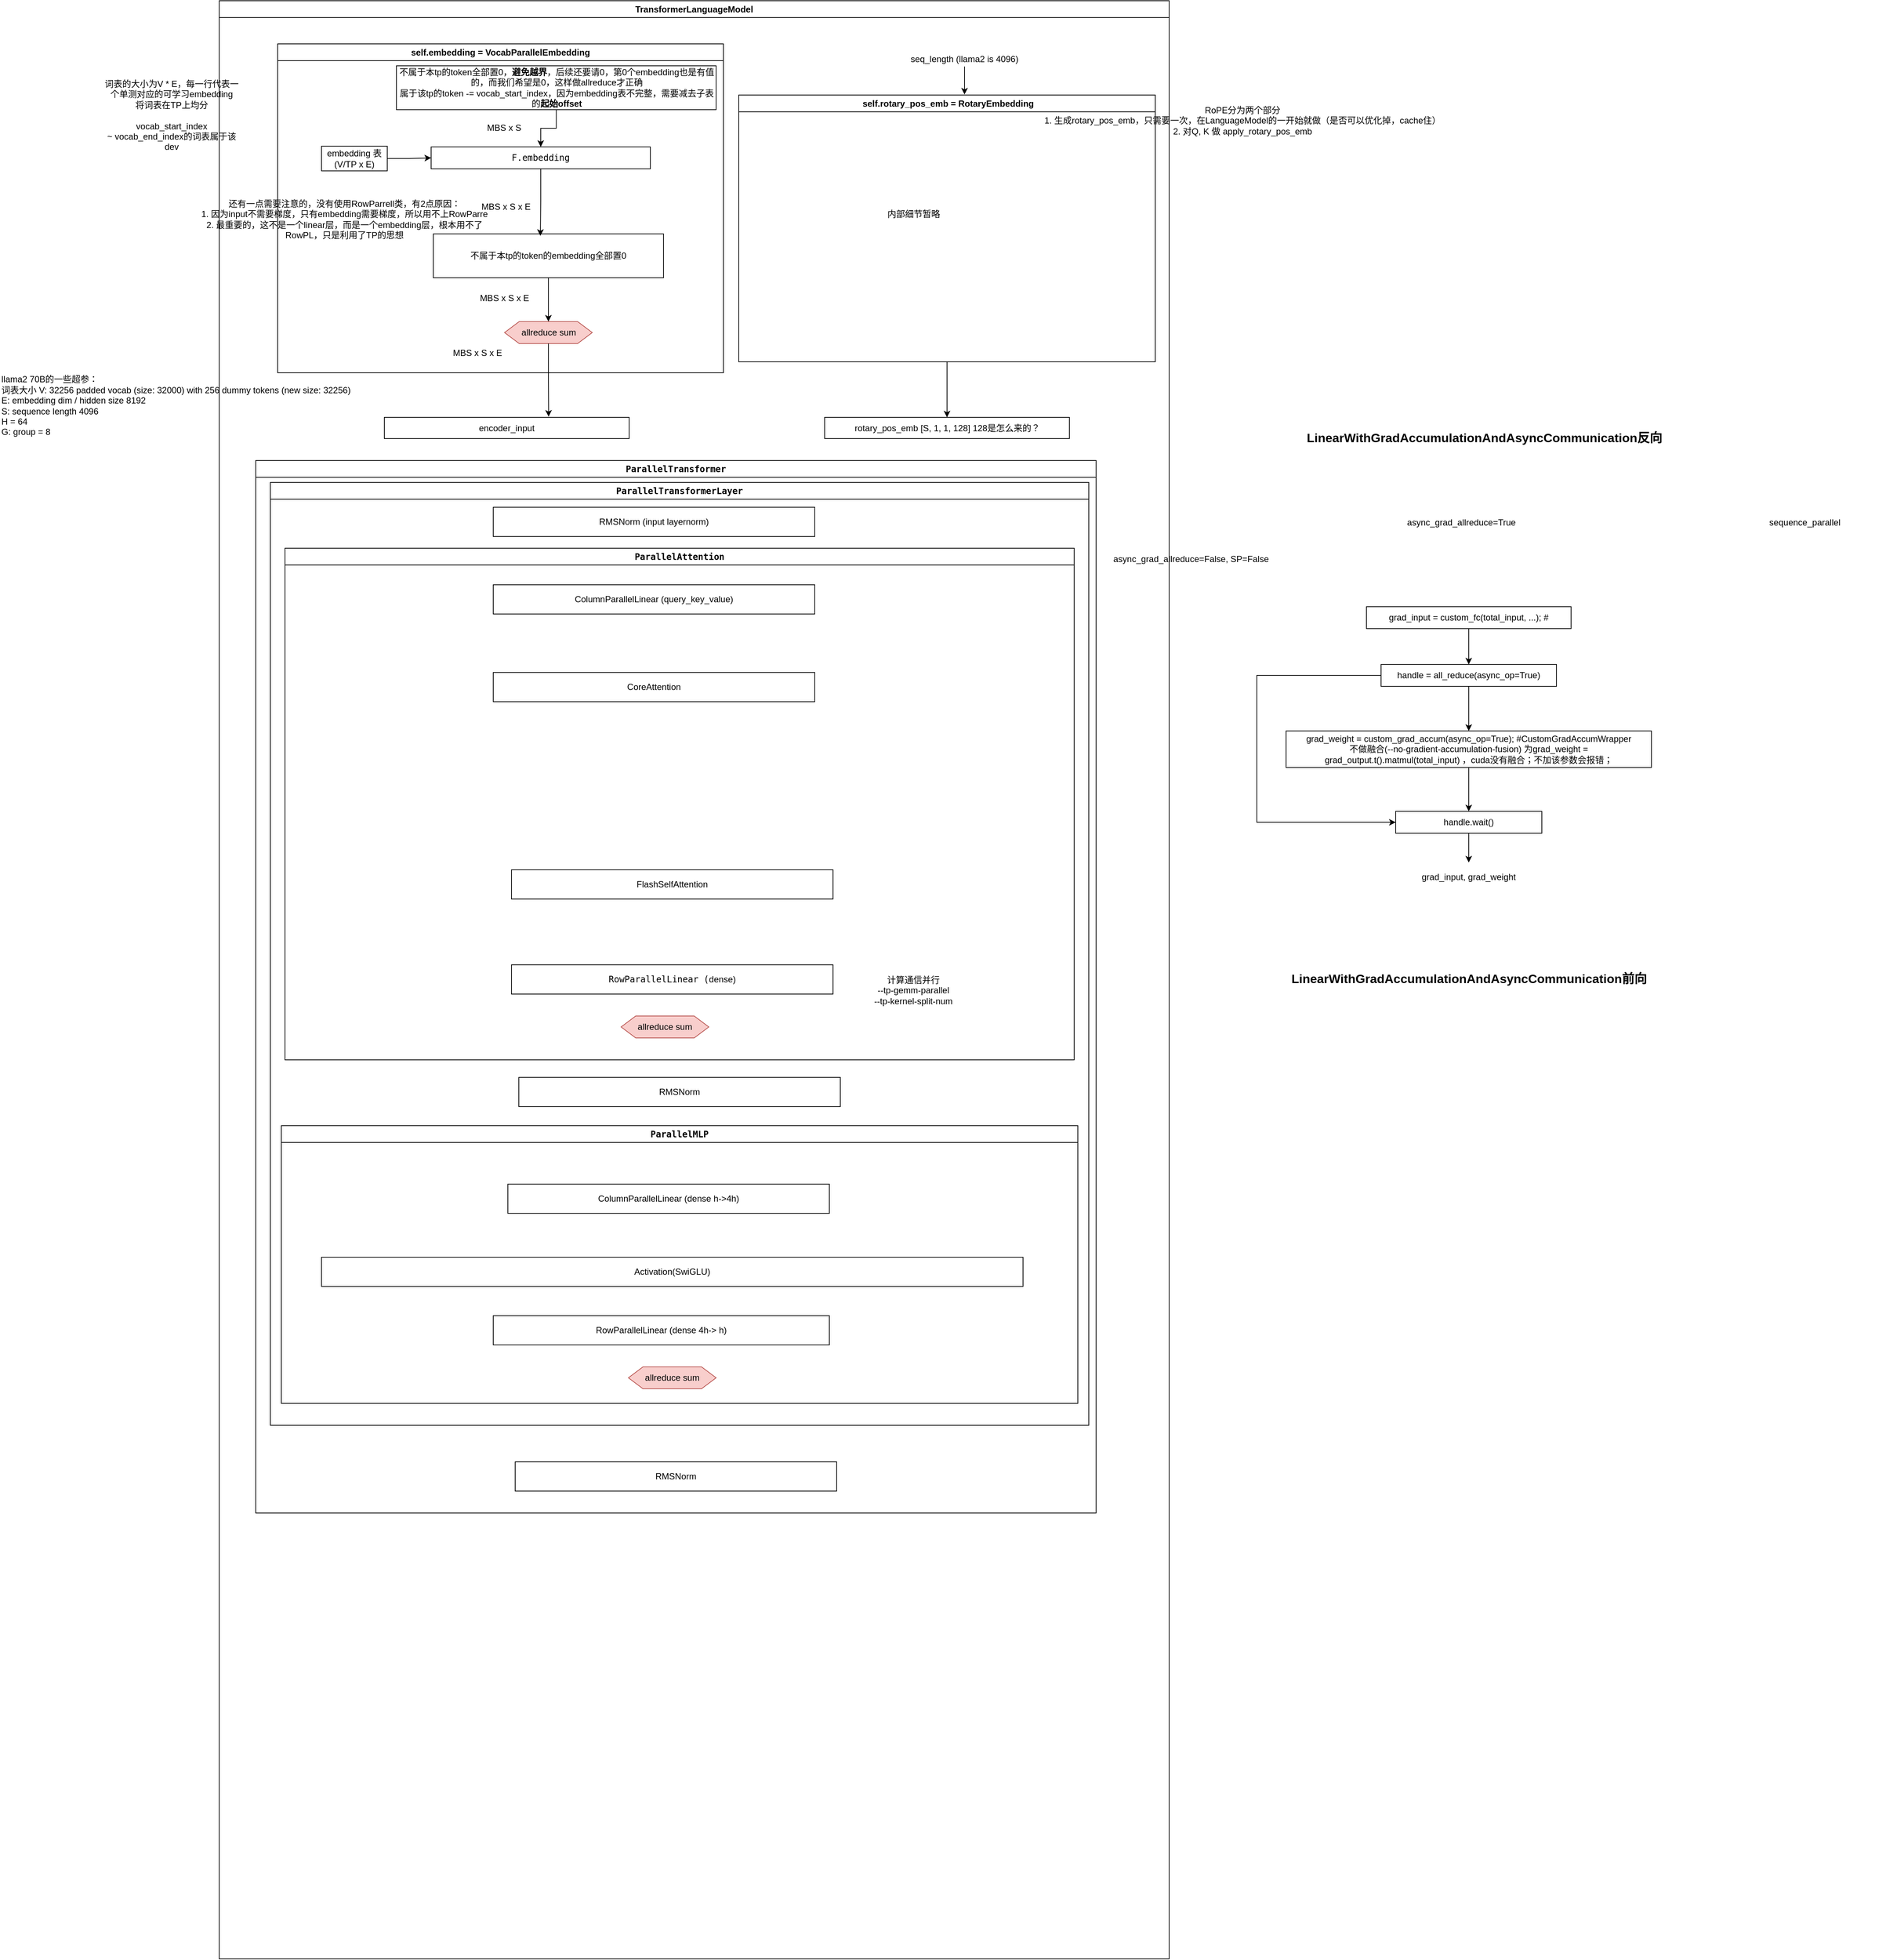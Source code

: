<mxfile version="24.4.8" type="github">
  <diagram name="第 1 页" id="LpuoR3_FGBAFbbzr_1aX">
    <mxGraphModel dx="2901" dy="1074" grid="1" gridSize="10" guides="1" tooltips="1" connect="1" arrows="1" fold="1" page="1" pageScale="1" pageWidth="827" pageHeight="1169" math="0" shadow="0">
      <root>
        <mxCell id="0" />
        <mxCell id="1" parent="0" />
        <mxCell id="xuDAl61H8xCNQh_J21Wz-4" value="&lt;div data-morpho-block-id=&quot;docyg-34110e51-1745-11ef-9a70-7b1564d5e8c0&quot; class=&quot;mp-block-code-container&quot;&gt;&lt;pre style=&quot;overflow:hidden&quot; class=&quot;mp-block-code-wrapper language-python&quot; data-view=&quot;code&quot; data-indent=&quot;0&quot; data-autowrap=&quot;true&quot; data-lang=&quot;python&quot; data-title=&quot;&quot; spellcheck=&quot;false&quot;&gt;&lt;div style=&quot;overflow:auto&quot; class=&quot;mp-block-code-content mp-block-code-content-auto-wrap&quot;&gt;&lt;div data-text-content=&quot;ColumnParallelLinear&quot; class=&quot;mp-block-code-line&quot;&gt;&lt;span class=&quot;mp-block-code-line-content&quot;&gt;ParallelTransformer&lt;/span&gt;&lt;/div&gt;&lt;/div&gt;&lt;/pre&gt;&lt;/div&gt;&lt;span class=&quot;mp-morpho-clipboard-doc-data&quot; data-morpho-doc-data=&quot;{&amp;quot;token&amp;quot;:&amp;quot;eyJhbGciOiJkaXIiLCJlbmMiOiJBMjU2R0NNIiwiYXBwSWQiOjEsInVpZCI6IlJmQnhMU25WYWMiLCJkb2NJZCI6InYxdGQ2N2ZPVEs2QzRMIn0..FYDAk7L1WchX5fCR.ta4GrNma2jSnPEsQSy9PKaGV95zxd4JUsji8yob8ahPr0-s-OZ7oiy-u5s-yaoUiKDu9SJohX_wt6IuzXACLETT1kXBQPMUbdh43jhJr3_BEPeVhz35L-sNPE_ui01dfcy0HlQUjgBwty0G7TY4acA82iHRL4xHuhum2biKiGGrsiu2zuYbx5lblWmWe5e3EBS-m-B68lURKNf04OHnw5MK9ZQ.zateF23hcAoZxmPMozZGoQ&amp;quot;}&quot;&gt;&lt;/span&gt;" style="swimlane;whiteSpace=wrap;html=1;" parent="1" vertex="1">
          <mxGeometry x="150" y="890" width="1150" height="1440" as="geometry" />
        </mxCell>
        <mxCell id="xuDAl61H8xCNQh_J21Wz-5" value="RMSNorm" style="rounded=0;whiteSpace=wrap;html=1;" parent="xuDAl61H8xCNQh_J21Wz-4" vertex="1">
          <mxGeometry x="355" y="1370" width="440" height="40" as="geometry" />
        </mxCell>
        <mxCell id="xuDAl61H8xCNQh_J21Wz-9" value="&lt;div data-morpho-block-id=&quot;docyg-7fbc0191-1743-11ef-9a70-7b1564d5e8c0&quot; class=&quot;mp-block-code-container&quot;&gt;&lt;pre style=&quot;overflow:hidden&quot; class=&quot;mp-block-code-wrapper language-python&quot; data-view=&quot;code&quot; data-indent=&quot;0&quot; data-autowrap=&quot;true&quot; data-lang=&quot;python&quot; data-title=&quot;&quot; spellcheck=&quot;false&quot;&gt;&lt;div style=&quot;overflow:auto&quot; class=&quot;mp-block-code-content mp-block-code-content-auto-wrap&quot;&gt;&lt;div data-text-content=&quot;ParallelTransformerLayer&quot; class=&quot;mp-block-code-line&quot;&gt;&lt;span class=&quot;mp-block-code-line-content&quot;&gt;ParallelTransformerLayer&lt;/span&gt;&lt;/div&gt;&lt;/div&gt;&lt;/pre&gt;&lt;/div&gt;&lt;span class=&quot;mp-morpho-clipboard-doc-data&quot; data-morpho-doc-data=&quot;{&amp;quot;token&amp;quot;:&amp;quot;eyJhbGciOiJkaXIiLCJlbmMiOiJBMjU2R0NNIiwiYXBwSWQiOjEsInVpZCI6IlJmQnhMU25WYWMiLCJkb2NJZCI6InYxdGQ2N2ZPVEs2QzRMIn0..FYDAk7L1WchX5fCR.ta4GrNma2jSnPEsQSy9PKaGV95zxd4JUsji8yob8ahPr0-s-OZ7oiy-u5s-yaoUiKDu9SJohX_wt6IuzXACLETT1kXBQPMUbdh43jhJr3_BEPeVhz35L-sNPE_ui01dfcy0HlQUjgBwty0G7TY4acA82iHRL4xHuhum2biKiGGrsiu2zuYbx5lblWmWe5e3EBS-m-B68lURKNf04OHnw5MK9ZQ.zateF23hcAoZxmPMozZGoQ&amp;quot;}&quot;&gt;&lt;/span&gt;" style="swimlane;whiteSpace=wrap;html=1;" parent="xuDAl61H8xCNQh_J21Wz-4" vertex="1">
          <mxGeometry x="20" y="30" width="1120" height="1290" as="geometry" />
        </mxCell>
        <mxCell id="xuDAl61H8xCNQh_J21Wz-8" value="RMSNorm (input layernorm)" style="rounded=0;whiteSpace=wrap;html=1;" parent="xuDAl61H8xCNQh_J21Wz-9" vertex="1">
          <mxGeometry x="305" y="34" width="440" height="40" as="geometry" />
        </mxCell>
        <mxCell id="xuDAl61H8xCNQh_J21Wz-15" value="&lt;div data-morpho-block-id=&quot;docyg-8f232eb1-1743-11ef-9a70-7b1564d5e8c0&quot; class=&quot;mp-block-code-container&quot;&gt;&lt;pre style=&quot;overflow:hidden&quot; class=&quot;mp-block-code-wrapper language-python&quot; data-view=&quot;code&quot; data-indent=&quot;0&quot; data-autowrap=&quot;true&quot; data-lang=&quot;python&quot; data-title=&quot;&quot; spellcheck=&quot;false&quot;&gt;&lt;div style=&quot;overflow:auto&quot; class=&quot;mp-block-code-content mp-block-code-content-auto-wrap&quot;&gt;&lt;div data-text-content=&quot;ParallelAttention&quot; class=&quot;mp-block-code-line&quot;&gt;&lt;span class=&quot;mp-block-code-line-content&quot;&gt;ParallelAttention&lt;/span&gt;&lt;/div&gt;&lt;/div&gt;&lt;/pre&gt;&lt;/div&gt;&lt;span class=&quot;mp-morpho-clipboard-doc-data&quot; data-morpho-doc-data=&quot;{&amp;quot;token&amp;quot;:&amp;quot;eyJhbGciOiJkaXIiLCJlbmMiOiJBMjU2R0NNIiwiYXBwSWQiOjEsInVpZCI6IlJmQnhMU25WYWMiLCJkb2NJZCI6InYxdGQ2N2ZPVEs2QzRMIn0..FYDAk7L1WchX5fCR.ta4GrNma2jSnPEsQSy9PKaGV95zxd4JUsji8yob8ahPr0-s-OZ7oiy-u5s-yaoUiKDu9SJohX_wt6IuzXACLETT1kXBQPMUbdh43jhJr3_BEPeVhz35L-sNPE_ui01dfcy0HlQUjgBwty0G7TY4acA82iHRL4xHuhum2biKiGGrsiu2zuYbx5lblWmWe5e3EBS-m-B68lURKNf04OHnw5MK9ZQ.zateF23hcAoZxmPMozZGoQ&amp;quot;}&quot;&gt;&lt;/span&gt;" style="swimlane;whiteSpace=wrap;html=1;" parent="xuDAl61H8xCNQh_J21Wz-9" vertex="1">
          <mxGeometry x="20" y="90" width="1080" height="700" as="geometry" />
        </mxCell>
        <mxCell id="rBHtqcxhBLJhog4YkDWu-4" value="&lt;span style=&quot;font-size: 12px;&quot;&gt;ColumnParallelLinear (&lt;/span&gt;&lt;span style=&quot;background-color: initial;&quot;&gt;query_key_value&lt;/span&gt;&lt;span style=&quot;font-size: 12px;&quot;&gt;)&lt;/span&gt;" style="rounded=0;whiteSpace=wrap;html=1;" parent="xuDAl61H8xCNQh_J21Wz-15" vertex="1">
          <mxGeometry x="285" y="50" width="440" height="40" as="geometry" />
        </mxCell>
        <mxCell id="rBHtqcxhBLJhog4YkDWu-5" value="&lt;span style=&quot;font-size: 12px;&quot;&gt;CoreAttention&lt;/span&gt;" style="rounded=0;whiteSpace=wrap;html=1;" parent="xuDAl61H8xCNQh_J21Wz-15" vertex="1">
          <mxGeometry x="285" y="170" width="440" height="40" as="geometry" />
        </mxCell>
        <mxCell id="rBHtqcxhBLJhog4YkDWu-6" value="&lt;span style=&quot;font-size: 12px;&quot;&gt;FlashSelfAttention&lt;/span&gt;" style="rounded=0;whiteSpace=wrap;html=1;" parent="xuDAl61H8xCNQh_J21Wz-15" vertex="1">
          <mxGeometry x="310" y="440" width="440" height="40" as="geometry" />
        </mxCell>
        <mxCell id="rBHtqcxhBLJhog4YkDWu-7" value="&lt;div data-morpho-block-id=&quot;docyg-852213c1-1745-11ef-9a70-7b1564d5e8c0&quot; class=&quot;mp-block-code-container&quot;&gt;&lt;pre style=&quot;overflow:hidden&quot; class=&quot;mp-block-code-wrapper language-python&quot; data-view=&quot;code&quot; data-indent=&quot;0&quot; data-autowrap=&quot;true&quot; data-lang=&quot;python&quot; data-title=&quot;&quot; spellcheck=&quot;false&quot;&gt;&lt;div style=&quot;overflow:auto&quot; class=&quot;mp-block-code-content mp-block-code-content-auto-wrap&quot;&gt;&lt;div data-text-content=&quot;RowParallelLinear&quot; class=&quot;mp-block-code-line&quot;&gt;&lt;span class=&quot;mp-block-code-line-content&quot;&gt;RowParallelLinear (&lt;/span&gt;&lt;span style=&quot;background-color: initial; font-family: Helvetica; white-space: normal;&quot;&gt;dense)&lt;/span&gt;&lt;/div&gt;&lt;span class=&quot;mp-morpho-clipboard-doc-data&quot; data-morpho-doc-data=&quot;{&amp;quot;token&amp;quot;:&amp;quot;eyJhbGciOiJkaXIiLCJlbmMiOiJBMjU2R0NNIiwiYXBwSWQiOjEsInVpZCI6IlJmQnhMU25WYWMiLCJkb2NJZCI6InYxdGQ2N2ZPVEs2QzRMIn0..FYDAk7L1WchX5fCR.ta4GrNma2jSnPEsQSy9PKaGV95zxd4JUsji8yob8ahPr0-s-OZ7oiy-u5s-yaoUiKDu9SJohX_wt6IuzXACLETT1kXBQPMUbdh43jhJr3_BEPeVhz35L-sNPE_ui01dfcy0HlQUjgBwty0G7TY4acA82iHRL4xHuhum2biKiGGrsiu2zuYbx5lblWmWe5e3EBS-m-B68lURKNf04OHnw5MK9ZQ.zateF23hcAoZxmPMozZGoQ&amp;quot;}&quot;&gt;&lt;/span&gt;&lt;/div&gt;&lt;/pre&gt;&lt;/div&gt;&lt;span class=&quot;mp-morpho-clipboard-doc-data&quot; data-morpho-doc-data=&quot;{&amp;quot;token&amp;quot;:&amp;quot;eyJhbGciOiJkaXIiLCJlbmMiOiJBMjU2R0NNIiwiYXBwSWQiOjEsInVpZCI6IlJmQnhMU25WYWMiLCJkb2NJZCI6InYxdGQ2N2ZPVEs2QzRMIn0..FYDAk7L1WchX5fCR.ta4GrNma2jSnPEsQSy9PKaGV95zxd4JUsji8yob8ahPr0-s-OZ7oiy-u5s-yaoUiKDu9SJohX_wt6IuzXACLETT1kXBQPMUbdh43jhJr3_BEPeVhz35L-sNPE_ui01dfcy0HlQUjgBwty0G7TY4acA82iHRL4xHuhum2biKiGGrsiu2zuYbx5lblWmWe5e3EBS-m-B68lURKNf04OHnw5MK9ZQ.zateF23hcAoZxmPMozZGoQ&amp;quot;}&quot;&gt;&lt;/span&gt;" style="rounded=0;whiteSpace=wrap;html=1;" parent="xuDAl61H8xCNQh_J21Wz-15" vertex="1">
          <mxGeometry x="310" y="570" width="440" height="40" as="geometry" />
        </mxCell>
        <mxCell id="rBHtqcxhBLJhog4YkDWu-10" value="allreduce sum" style="shape=hexagon;perimeter=hexagonPerimeter2;whiteSpace=wrap;html=1;fixedSize=1;fillColor=#f8cecc;strokeColor=#b85450;" parent="xuDAl61H8xCNQh_J21Wz-15" vertex="1">
          <mxGeometry x="460" y="640" width="120" height="30" as="geometry" />
        </mxCell>
        <mxCell id="rBHtqcxhBLJhog4YkDWu-11" value="计算通信并行&lt;div&gt;&lt;span style=&quot;font-size: 12px;&quot;&gt;--tp-gemm-parallel&lt;/span&gt;&lt;br&gt;&lt;/div&gt;&lt;div&gt;&lt;span style=&quot;font-size: 12px;&quot;&gt;--tp-kernel-split-num&lt;/span&gt;&lt;br&gt;&lt;/div&gt;" style="text;html=1;align=center;verticalAlign=middle;whiteSpace=wrap;rounded=0;" parent="xuDAl61H8xCNQh_J21Wz-15" vertex="1">
          <mxGeometry x="770" y="590" width="180" height="30" as="geometry" />
        </mxCell>
        <mxCell id="xuDAl61H8xCNQh_J21Wz-16" value="&lt;div data-morpho-block-id=&quot;docyg-8f232eb1-1743-11ef-9a70-7b1564d5e8c0&quot; class=&quot;mp-block-code-container&quot;&gt;&lt;pre style=&quot;overflow:hidden&quot; class=&quot;mp-block-code-wrapper language-python&quot; data-view=&quot;code&quot; data-indent=&quot;0&quot; data-autowrap=&quot;true&quot; data-lang=&quot;python&quot; data-title=&quot;&quot; spellcheck=&quot;false&quot;&gt;&lt;div style=&quot;overflow:auto&quot; class=&quot;mp-block-code-content mp-block-code-content-auto-wrap&quot;&gt;&lt;div data-text-content=&quot;ParallelAttention&quot; class=&quot;mp-block-code-line&quot;&gt;&lt;div data-morpho-block-id=&quot;docyg-df3bca61-1743-11ef-9a70-7b1564d5e8c0&quot; class=&quot;mp-block-code-container&quot;&gt;&lt;pre style=&quot;overflow:hidden&quot; class=&quot;mp-block-code-wrapper language-python&quot; data-view=&quot;code&quot; data-indent=&quot;0&quot; data-autowrap=&quot;true&quot; data-lang=&quot;python&quot; data-title=&quot;&quot; spellcheck=&quot;false&quot;&gt;&lt;div style=&quot;overflow:auto&quot; class=&quot;mp-block-code-content mp-block-code-content-auto-wrap&quot;&gt;&lt;div data-text-content=&quot;ParallelMLP&quot; class=&quot;mp-block-code-line&quot;&gt;&lt;span class=&quot;mp-block-code-line-content&quot;&gt;ParallelMLP&lt;/span&gt;&lt;/div&gt;&lt;/div&gt;&lt;/pre&gt;&lt;/div&gt;&lt;span class=&quot;mp-morpho-clipboard-doc-data&quot; data-morpho-doc-data=&quot;{&amp;quot;token&amp;quot;:&amp;quot;eyJhbGciOiJkaXIiLCJlbmMiOiJBMjU2R0NNIiwiYXBwSWQiOjEsInVpZCI6IlJmQnhMU25WYWMiLCJkb2NJZCI6InYxdGQ2N2ZPVEs2QzRMIn0..FYDAk7L1WchX5fCR.ta4GrNma2jSnPEsQSy9PKaGV95zxd4JUsji8yob8ahPr0-s-OZ7oiy-u5s-yaoUiKDu9SJohX_wt6IuzXACLETT1kXBQPMUbdh43jhJr3_BEPeVhz35L-sNPE_ui01dfcy0HlQUjgBwty0G7TY4acA82iHRL4xHuhum2biKiGGrsiu2zuYbx5lblWmWe5e3EBS-m-B68lURKNf04OHnw5MK9ZQ.zateF23hcAoZxmPMozZGoQ&amp;quot;}&quot;&gt;&lt;/span&gt;&lt;/div&gt;&lt;/div&gt;&lt;/pre&gt;&lt;/div&gt;&lt;span class=&quot;mp-morpho-clipboard-doc-data&quot; data-morpho-doc-data=&quot;{&amp;quot;token&amp;quot;:&amp;quot;eyJhbGciOiJkaXIiLCJlbmMiOiJBMjU2R0NNIiwiYXBwSWQiOjEsInVpZCI6IlJmQnhMU25WYWMiLCJkb2NJZCI6InYxdGQ2N2ZPVEs2QzRMIn0..FYDAk7L1WchX5fCR.ta4GrNma2jSnPEsQSy9PKaGV95zxd4JUsji8yob8ahPr0-s-OZ7oiy-u5s-yaoUiKDu9SJohX_wt6IuzXACLETT1kXBQPMUbdh43jhJr3_BEPeVhz35L-sNPE_ui01dfcy0HlQUjgBwty0G7TY4acA82iHRL4xHuhum2biKiGGrsiu2zuYbx5lblWmWe5e3EBS-m-B68lURKNf04OHnw5MK9ZQ.zateF23hcAoZxmPMozZGoQ&amp;quot;}&quot;&gt;&lt;/span&gt;" style="swimlane;whiteSpace=wrap;html=1;" parent="xuDAl61H8xCNQh_J21Wz-9" vertex="1">
          <mxGeometry x="15" y="880" width="1090" height="380" as="geometry" />
        </mxCell>
        <mxCell id="xuDAl61H8xCNQh_J21Wz-17" value="&lt;span style=&quot;font-size: 12px;&quot;&gt;ColumnParallelLinear (dense h-&amp;gt;4h)&lt;/span&gt;" style="rounded=0;whiteSpace=wrap;html=1;" parent="xuDAl61H8xCNQh_J21Wz-16" vertex="1">
          <mxGeometry x="310" y="80" width="440" height="40" as="geometry" />
        </mxCell>
        <mxCell id="rBHtqcxhBLJhog4YkDWu-1" value="&lt;span style=&quot;font-size: 12px;&quot;&gt;Activation(SwiGLU)&lt;/span&gt;" style="rounded=0;whiteSpace=wrap;html=1;" parent="xuDAl61H8xCNQh_J21Wz-16" vertex="1">
          <mxGeometry x="55" y="180" width="960" height="40" as="geometry" />
        </mxCell>
        <mxCell id="rBHtqcxhBLJhog4YkDWu-2" value="&lt;span style=&quot;font-size: 12px;&quot;&gt;RowParallelLinear (dense 4h-&amp;gt; h)&lt;/span&gt;" style="rounded=0;whiteSpace=wrap;html=1;" parent="xuDAl61H8xCNQh_J21Wz-16" vertex="1">
          <mxGeometry x="290" y="260" width="460" height="40" as="geometry" />
        </mxCell>
        <mxCell id="rBHtqcxhBLJhog4YkDWu-9" value="allreduce sum" style="shape=hexagon;perimeter=hexagonPerimeter2;whiteSpace=wrap;html=1;fixedSize=1;fillColor=#f8cecc;strokeColor=#b85450;" parent="xuDAl61H8xCNQh_J21Wz-16" vertex="1">
          <mxGeometry x="475" y="330" width="120" height="30" as="geometry" />
        </mxCell>
        <mxCell id="rBHtqcxhBLJhog4YkDWu-3" value="RMSNorm" style="rounded=0;whiteSpace=wrap;html=1;" parent="xuDAl61H8xCNQh_J21Wz-9" vertex="1">
          <mxGeometry x="340" y="814" width="440" height="40" as="geometry" />
        </mxCell>
        <mxCell id="rBHtqcxhBLJhog4YkDWu-13" value="async_grad_allreduce=True" style="text;html=1;align=center;verticalAlign=middle;whiteSpace=wrap;rounded=0;" parent="1" vertex="1">
          <mxGeometry x="1690" y="960" width="220" height="30" as="geometry" />
        </mxCell>
        <mxCell id="rBHtqcxhBLJhog4YkDWu-18" style="edgeStyle=orthogonalEdgeStyle;rounded=0;orthogonalLoop=1;jettySize=auto;html=1;" parent="1" source="rBHtqcxhBLJhog4YkDWu-14" target="rBHtqcxhBLJhog4YkDWu-16" edge="1">
          <mxGeometry relative="1" as="geometry" />
        </mxCell>
        <mxCell id="rBHtqcxhBLJhog4YkDWu-14" value="grad_input = custom_fc(total_input, ...); #" style="rounded=0;whiteSpace=wrap;html=1;" parent="1" vertex="1">
          <mxGeometry x="1670" y="1090" width="280" height="30" as="geometry" />
        </mxCell>
        <mxCell id="rBHtqcxhBLJhog4YkDWu-15" value="async_grad_allreduce=False, SP=False" style="text;html=1;align=center;verticalAlign=middle;whiteSpace=wrap;rounded=0;" parent="1" vertex="1">
          <mxGeometry x="1320" y="1010" width="220" height="30" as="geometry" />
        </mxCell>
        <mxCell id="rBHtqcxhBLJhog4YkDWu-20" style="edgeStyle=orthogonalEdgeStyle;rounded=0;orthogonalLoop=1;jettySize=auto;html=1;" parent="1" source="rBHtqcxhBLJhog4YkDWu-16" target="rBHtqcxhBLJhog4YkDWu-19" edge="1">
          <mxGeometry relative="1" as="geometry" />
        </mxCell>
        <mxCell id="rBHtqcxhBLJhog4YkDWu-24" style="edgeStyle=orthogonalEdgeStyle;rounded=0;orthogonalLoop=1;jettySize=auto;html=1;entryX=0;entryY=0.5;entryDx=0;entryDy=0;" parent="1" source="rBHtqcxhBLJhog4YkDWu-16" target="rBHtqcxhBLJhog4YkDWu-21" edge="1">
          <mxGeometry relative="1" as="geometry">
            <Array as="points">
              <mxPoint x="1520" y="1184" />
              <mxPoint x="1520" y="1385" />
            </Array>
          </mxGeometry>
        </mxCell>
        <mxCell id="rBHtqcxhBLJhog4YkDWu-16" value="handle = all_reduce(async_op=True)" style="rounded=0;whiteSpace=wrap;html=1;" parent="1" vertex="1">
          <mxGeometry x="1690" y="1169" width="240" height="30" as="geometry" />
        </mxCell>
        <mxCell id="rBHtqcxhBLJhog4YkDWu-22" style="edgeStyle=orthogonalEdgeStyle;rounded=0;orthogonalLoop=1;jettySize=auto;html=1;entryX=0.5;entryY=0;entryDx=0;entryDy=0;" parent="1" source="rBHtqcxhBLJhog4YkDWu-19" target="rBHtqcxhBLJhog4YkDWu-21" edge="1">
          <mxGeometry relative="1" as="geometry" />
        </mxCell>
        <mxCell id="rBHtqcxhBLJhog4YkDWu-19" value="grad_weight = custom_grad_accum(async_op=True); #CustomGradAccumWrapper&lt;div&gt;不做融合(--no-gradient-accumulation-fusion) 为grad_weight = grad_output.t().matmul(total_input) ，cuda没有融合；不加该参数会报错；&lt;br&gt;&lt;/div&gt;" style="rounded=0;whiteSpace=wrap;html=1;" parent="1" vertex="1">
          <mxGeometry x="1560" y="1260" width="500" height="50" as="geometry" />
        </mxCell>
        <mxCell id="rBHtqcxhBLJhog4YkDWu-25" style="edgeStyle=orthogonalEdgeStyle;rounded=0;orthogonalLoop=1;jettySize=auto;html=1;" parent="1" source="rBHtqcxhBLJhog4YkDWu-21" edge="1">
          <mxGeometry relative="1" as="geometry">
            <mxPoint x="1810" y="1440" as="targetPoint" />
          </mxGeometry>
        </mxCell>
        <mxCell id="rBHtqcxhBLJhog4YkDWu-21" value="handle.wait()" style="rounded=0;whiteSpace=wrap;html=1;" parent="1" vertex="1">
          <mxGeometry x="1710" y="1370" width="200" height="30" as="geometry" />
        </mxCell>
        <mxCell id="rBHtqcxhBLJhog4YkDWu-26" value="grad_input, grad_weight" style="text;html=1;align=center;verticalAlign=middle;whiteSpace=wrap;rounded=0;" parent="1" vertex="1">
          <mxGeometry x="1730" y="1450" width="160" height="20" as="geometry" />
        </mxCell>
        <mxCell id="rBHtqcxhBLJhog4YkDWu-28" value="LinearWithGradAccumulationAndAsyncCommunication反向" style="text;html=1;align=center;verticalAlign=middle;whiteSpace=wrap;rounded=0;fontSize=17;fontStyle=1" parent="1" vertex="1">
          <mxGeometry x="1540" y="840" width="583" height="40" as="geometry" />
        </mxCell>
        <mxCell id="rBHtqcxhBLJhog4YkDWu-29" value="LinearWithGradAccumulationAndAsyncCommunication前向" style="text;html=1;align=center;verticalAlign=middle;whiteSpace=wrap;rounded=0;fontSize=17;fontStyle=1" parent="1" vertex="1">
          <mxGeometry x="1518.5" y="1580" width="583" height="40" as="geometry" />
        </mxCell>
        <mxCell id="rBHtqcxhBLJhog4YkDWu-30" value="sequence_parallel" style="text;html=1;align=center;verticalAlign=middle;whiteSpace=wrap;rounded=0;" parent="1" vertex="1">
          <mxGeometry x="2160" y="960" width="220" height="30" as="geometry" />
        </mxCell>
        <mxCell id="rBHtqcxhBLJhog4YkDWu-31" value="self.embedding = VocabParallelEmbedding" style="swimlane;whiteSpace=wrap;html=1;" parent="1" vertex="1">
          <mxGeometry x="180" y="320" width="610" height="450" as="geometry" />
        </mxCell>
        <mxCell id="xuDAl61H8xCNQh_J21Wz-1" value="&lt;div data-morpho-block-id=&quot;docyg-ecc00a41-1791-11ef-9d95-d9ee3049faa0&quot; class=&quot;mp-block-code-container&quot;&gt;&lt;pre style=&quot;overflow:hidden&quot; class=&quot;mp-block-code-wrapper language-python&quot; data-view=&quot;code&quot; data-indent=&quot;0&quot; data-autowrap=&quot;true&quot; data-lang=&quot;python&quot; data-title=&quot;&quot; spellcheck=&quot;false&quot;&gt;&lt;div style=&quot;overflow:auto&quot; class=&quot;mp-block-code-content mp-block-code-content-auto-wrap&quot;&gt;&lt;div data-text-content=&quot;VocabParallelEmbedding&quot; class=&quot;mp-block-code-line&quot;&gt;&lt;span class=&quot;mp-block-code-line-content&quot;&gt;F.embedding&lt;/span&gt;&lt;/div&gt;&lt;/div&gt;&lt;/pre&gt;&lt;/div&gt;&lt;span class=&quot;mp-morpho-clipboard-doc-data&quot; data-morpho-doc-data=&quot;{&amp;quot;token&amp;quot;:&amp;quot;eyJhbGciOiJkaXIiLCJlbmMiOiJBMjU2R0NNIiwiYXBwSWQiOjEsInVpZCI6IlJmQnhMU25WYWMiLCJkb2NJZCI6InYxdGQ2N2ZPVEs2QzRMIn0..UmHZ0Ivlt-vIYASm.CDcaiiL4OmFwa69H-QSRzZiGRAAckwWbWg2N9iQupGiaayPXWUWxQkZEFBvzap2oujCTaQdMKCwWxpqSbS8iUK_vyuk4LUuEaxwe34N_6yt-fh9l0TGibDUN7RnX6ItzprpSM3pVU-mSexbOm8hofoMml7X00CbF_DVC1jMhBo1AVsClwc_UcuQxgYsZM1n7_Rvjh7e_PQsfh2Qtp5qfpJDh6g.3CywFlnfLJzl4V7BEZFGBQ&amp;quot;}&quot;&gt;&lt;/span&gt;" style="rounded=0;whiteSpace=wrap;html=1;" parent="rBHtqcxhBLJhog4YkDWu-31" vertex="1">
          <mxGeometry x="210" y="141" width="300" height="30" as="geometry" />
        </mxCell>
        <mxCell id="D8HjAB1xBHPoYr6kZlRV-5" style="edgeStyle=orthogonalEdgeStyle;rounded=0;orthogonalLoop=1;jettySize=auto;html=1;entryX=0;entryY=0.5;entryDx=0;entryDy=0;" parent="rBHtqcxhBLJhog4YkDWu-31" source="D8HjAB1xBHPoYr6kZlRV-2" target="xuDAl61H8xCNQh_J21Wz-1" edge="1">
          <mxGeometry relative="1" as="geometry" />
        </mxCell>
        <mxCell id="D8HjAB1xBHPoYr6kZlRV-2" value="&lt;div&gt;embedding 表&lt;/div&gt;&lt;div&gt;(V/TP x E)&lt;/div&gt;" style="rounded=0;whiteSpace=wrap;html=1;" parent="rBHtqcxhBLJhog4YkDWu-31" vertex="1">
          <mxGeometry x="60" y="140" width="90" height="33.75" as="geometry" />
        </mxCell>
        <mxCell id="D8HjAB1xBHPoYr6kZlRV-21" style="edgeStyle=orthogonalEdgeStyle;rounded=0;orthogonalLoop=1;jettySize=auto;html=1;entryX=0.5;entryY=0;entryDx=0;entryDy=0;" parent="rBHtqcxhBLJhog4YkDWu-31" source="D8HjAB1xBHPoYr6kZlRV-13" target="xuDAl61H8xCNQh_J21Wz-1" edge="1">
          <mxGeometry relative="1" as="geometry" />
        </mxCell>
        <mxCell id="D8HjAB1xBHPoYr6kZlRV-13" value="不属于本tp的token全部置0，&lt;b&gt;避免越界&lt;/b&gt;，后续还要请0，第0个embedding也是有值的，而我们希望是0，这样做allreduce才正确&lt;div&gt;属于该tp的token -=&amp;nbsp;vocab_start_index，因为embedding表不完整，需要减去子表的&lt;b&gt;起始offset&lt;/b&gt;&lt;/div&gt;" style="rounded=0;whiteSpace=wrap;html=1;" parent="rBHtqcxhBLJhog4YkDWu-31" vertex="1">
          <mxGeometry x="162.5" y="30" width="437.5" height="60" as="geometry" />
        </mxCell>
        <mxCell id="D8HjAB1xBHPoYr6kZlRV-23" style="edgeStyle=orthogonalEdgeStyle;rounded=0;orthogonalLoop=1;jettySize=auto;html=1;" parent="rBHtqcxhBLJhog4YkDWu-31" source="D8HjAB1xBHPoYr6kZlRV-15" target="D8HjAB1xBHPoYr6kZlRV-16" edge="1">
          <mxGeometry relative="1" as="geometry" />
        </mxCell>
        <mxCell id="D8HjAB1xBHPoYr6kZlRV-15" value="不属于本tp的token的embedding全部置0" style="rounded=0;whiteSpace=wrap;html=1;" parent="rBHtqcxhBLJhog4YkDWu-31" vertex="1">
          <mxGeometry x="213" y="260" width="315" height="60" as="geometry" />
        </mxCell>
        <mxCell id="D8HjAB1xBHPoYr6kZlRV-16" value="allreduce sum" style="shape=hexagon;perimeter=hexagonPerimeter2;whiteSpace=wrap;html=1;fixedSize=1;fillColor=#f8cecc;strokeColor=#b85450;" parent="rBHtqcxhBLJhog4YkDWu-31" vertex="1">
          <mxGeometry x="310.5" y="380" width="120" height="30" as="geometry" />
        </mxCell>
        <mxCell id="D8HjAB1xBHPoYr6kZlRV-18" value="MBS x S" style="text;html=1;align=center;verticalAlign=middle;whiteSpace=wrap;rounded=0;" parent="rBHtqcxhBLJhog4YkDWu-31" vertex="1">
          <mxGeometry x="280" y="100" width="60" height="30" as="geometry" />
        </mxCell>
        <mxCell id="D8HjAB1xBHPoYr6kZlRV-19" value="MBS x S x E" style="text;html=1;align=center;verticalAlign=middle;whiteSpace=wrap;rounded=0;" parent="rBHtqcxhBLJhog4YkDWu-31" vertex="1">
          <mxGeometry x="275" y="205" width="75" height="35" as="geometry" />
        </mxCell>
        <mxCell id="D8HjAB1xBHPoYr6kZlRV-22" style="edgeStyle=orthogonalEdgeStyle;rounded=0;orthogonalLoop=1;jettySize=auto;html=1;entryX=0.465;entryY=0.044;entryDx=0;entryDy=0;entryPerimeter=0;" parent="rBHtqcxhBLJhog4YkDWu-31" source="xuDAl61H8xCNQh_J21Wz-1" target="D8HjAB1xBHPoYr6kZlRV-15" edge="1">
          <mxGeometry relative="1" as="geometry" />
        </mxCell>
        <mxCell id="D8HjAB1xBHPoYr6kZlRV-24" value="MBS x S x E" style="text;html=1;align=center;verticalAlign=middle;whiteSpace=wrap;rounded=0;" parent="rBHtqcxhBLJhog4YkDWu-31" vertex="1">
          <mxGeometry x="272.5" y="330" width="75" height="35" as="geometry" />
        </mxCell>
        <mxCell id="D8HjAB1xBHPoYr6kZlRV-25" value="MBS x S x E" style="text;html=1;align=center;verticalAlign=middle;whiteSpace=wrap;rounded=0;" parent="rBHtqcxhBLJhog4YkDWu-31" vertex="1">
          <mxGeometry x="235.5" y="405" width="75" height="35" as="geometry" />
        </mxCell>
        <mxCell id="D8HjAB1xBHPoYr6kZlRV-7" value="llama2 70B的一些超参：&lt;div&gt;词表大小 V: 32256 padded vocab (size: 32000) with 256 dummy tokens (new size: 32256)&lt;/div&gt;&lt;div&gt;E: embedding dim / hidden size 8192&lt;/div&gt;&lt;div&gt;S: sequence length 4096&lt;/div&gt;&lt;div&gt;H = 64&lt;/div&gt;&lt;div style=&quot;&quot;&gt;G: group = 8&lt;/div&gt;" style="text;html=1;align=left;verticalAlign=middle;whiteSpace=wrap;rounded=0;" parent="rBHtqcxhBLJhog4YkDWu-31" vertex="1">
          <mxGeometry x="-380" y="320" width="580" height="350" as="geometry" />
        </mxCell>
        <mxCell id="D8HjAB1xBHPoYr6kZlRV-12" value="词表的大小为V * E，每一行代表一个单测对应的可学习embedding&lt;div&gt;将词表在TP上均分&lt;/div&gt;&lt;div&gt;&lt;br&gt;&lt;/div&gt;&lt;div&gt;vocab_start_index ~&amp;nbsp;vocab_end_index的词表属于该dev&lt;br&gt;&lt;/div&gt;&lt;div&gt;&lt;br&gt;&lt;/div&gt;" style="text;html=1;align=center;verticalAlign=middle;whiteSpace=wrap;rounded=0;" parent="1" vertex="1">
          <mxGeometry x="-60" y="410" width="190" height="30" as="geometry" />
        </mxCell>
        <mxCell id="D8HjAB1xBHPoYr6kZlRV-27" style="edgeStyle=orthogonalEdgeStyle;rounded=0;orthogonalLoop=1;jettySize=auto;html=1;entryX=0.671;entryY=-0.033;entryDx=0;entryDy=0;entryPerimeter=0;" parent="1" source="D8HjAB1xBHPoYr6kZlRV-16" target="xuDAl61H8xCNQh_J21Wz-2" edge="1">
          <mxGeometry relative="1" as="geometry" />
        </mxCell>
        <mxCell id="z7tQRWb9vEuukN400Nxw-18" value="TransformerLanguageModel" style="swimlane;whiteSpace=wrap;html=1;" vertex="1" parent="1">
          <mxGeometry x="100" y="261" width="1300" height="2679" as="geometry" />
        </mxCell>
        <mxCell id="D8HjAB1xBHPoYr6kZlRV-30" value="还有一点需要注意的，没有使用RowParrell类，有2点原因：&lt;div&gt;1. 因为input不需要梯度，只有embedding需要梯度，所以用不上RowParre&lt;/div&gt;&lt;div&gt;2. 最重要的，这不是一个linear层，而是一个embedding层，根本用不了RowPL，只是利用了TP的思想&lt;/div&gt;" style="text;html=1;align=center;verticalAlign=middle;whiteSpace=wrap;rounded=0;" parent="z7tQRWb9vEuukN400Nxw-18" vertex="1">
          <mxGeometry x="-30" y="249" width="403" height="100" as="geometry" />
        </mxCell>
        <mxCell id="z7tQRWb9vEuukN400Nxw-38" style="edgeStyle=orthogonalEdgeStyle;rounded=0;orthogonalLoop=1;jettySize=auto;html=1;entryX=0.5;entryY=0;entryDx=0;entryDy=0;" edge="1" parent="z7tQRWb9vEuukN400Nxw-18" source="z7tQRWb9vEuukN400Nxw-34" target="z7tQRWb9vEuukN400Nxw-37">
          <mxGeometry relative="1" as="geometry" />
        </mxCell>
        <mxCell id="z7tQRWb9vEuukN400Nxw-34" value="&amp;nbsp;self.rotary_pos_emb = RotaryEmbedding" style="swimlane;whiteSpace=wrap;html=1;" vertex="1" parent="z7tQRWb9vEuukN400Nxw-18">
          <mxGeometry x="711" y="129" width="570" height="365" as="geometry" />
        </mxCell>
        <mxCell id="xuDAl61H8xCNQh_J21Wz-2" value="encoder_input" style="rounded=0;whiteSpace=wrap;html=1;" parent="z7tQRWb9vEuukN400Nxw-18" vertex="1">
          <mxGeometry x="226" y="570" width="335" height="29" as="geometry" />
        </mxCell>
        <mxCell id="z7tQRWb9vEuukN400Nxw-35" value="seq_length (llama2 is 4096)" style="text;html=1;align=center;verticalAlign=middle;whiteSpace=wrap;rounded=0;" vertex="1" parent="z7tQRWb9vEuukN400Nxw-18">
          <mxGeometry x="930" y="69" width="180" height="21" as="geometry" />
        </mxCell>
        <mxCell id="z7tQRWb9vEuukN400Nxw-36" style="edgeStyle=orthogonalEdgeStyle;rounded=0;orthogonalLoop=1;jettySize=auto;html=1;entryX=0.542;entryY=-0.002;entryDx=0;entryDy=0;entryPerimeter=0;" edge="1" parent="z7tQRWb9vEuukN400Nxw-18" source="z7tQRWb9vEuukN400Nxw-35" target="z7tQRWb9vEuukN400Nxw-34">
          <mxGeometry relative="1" as="geometry" />
        </mxCell>
        <mxCell id="z7tQRWb9vEuukN400Nxw-37" value="rotary_pos_emb [S, 1, 1, 128] 128是怎么来的？" style="rounded=0;whiteSpace=wrap;html=1;" vertex="1" parent="z7tQRWb9vEuukN400Nxw-18">
          <mxGeometry x="828.5" y="570" width="335" height="29" as="geometry" />
        </mxCell>
        <mxCell id="z7tQRWb9vEuukN400Nxw-39" value="内部细节暂略" style="text;html=1;align=center;verticalAlign=middle;resizable=0;points=[];autosize=1;strokeColor=none;fillColor=none;" vertex="1" parent="1">
          <mxGeometry x="1000" y="538" width="100" height="30" as="geometry" />
        </mxCell>
        <mxCell id="z7tQRWb9vEuukN400Nxw-40" value="RoPE分为两个部分&lt;div&gt;1. 生成rotary_pos_emb，只需要一次，在LanguageModel的一开始就做（是否可以优化掉，cache住）&lt;/div&gt;&lt;div&gt;2.&lt;span style=&quot;background-color: initial;&quot;&gt;&amp;nbsp;对Q, K 做&amp;nbsp;&lt;/span&gt;&lt;span style=&quot;background-color: initial;&quot;&gt;apply_&lt;/span&gt;&lt;span style=&quot;background-color: initial;&quot;&gt;rotary_pos_emb&lt;/span&gt;&lt;/div&gt;" style="text;html=1;align=center;verticalAlign=middle;resizable=0;points=[];autosize=1;strokeColor=none;fillColor=none;" vertex="1" parent="1">
          <mxGeometry x="1215" y="395" width="570" height="60" as="geometry" />
        </mxCell>
      </root>
    </mxGraphModel>
  </diagram>
</mxfile>
